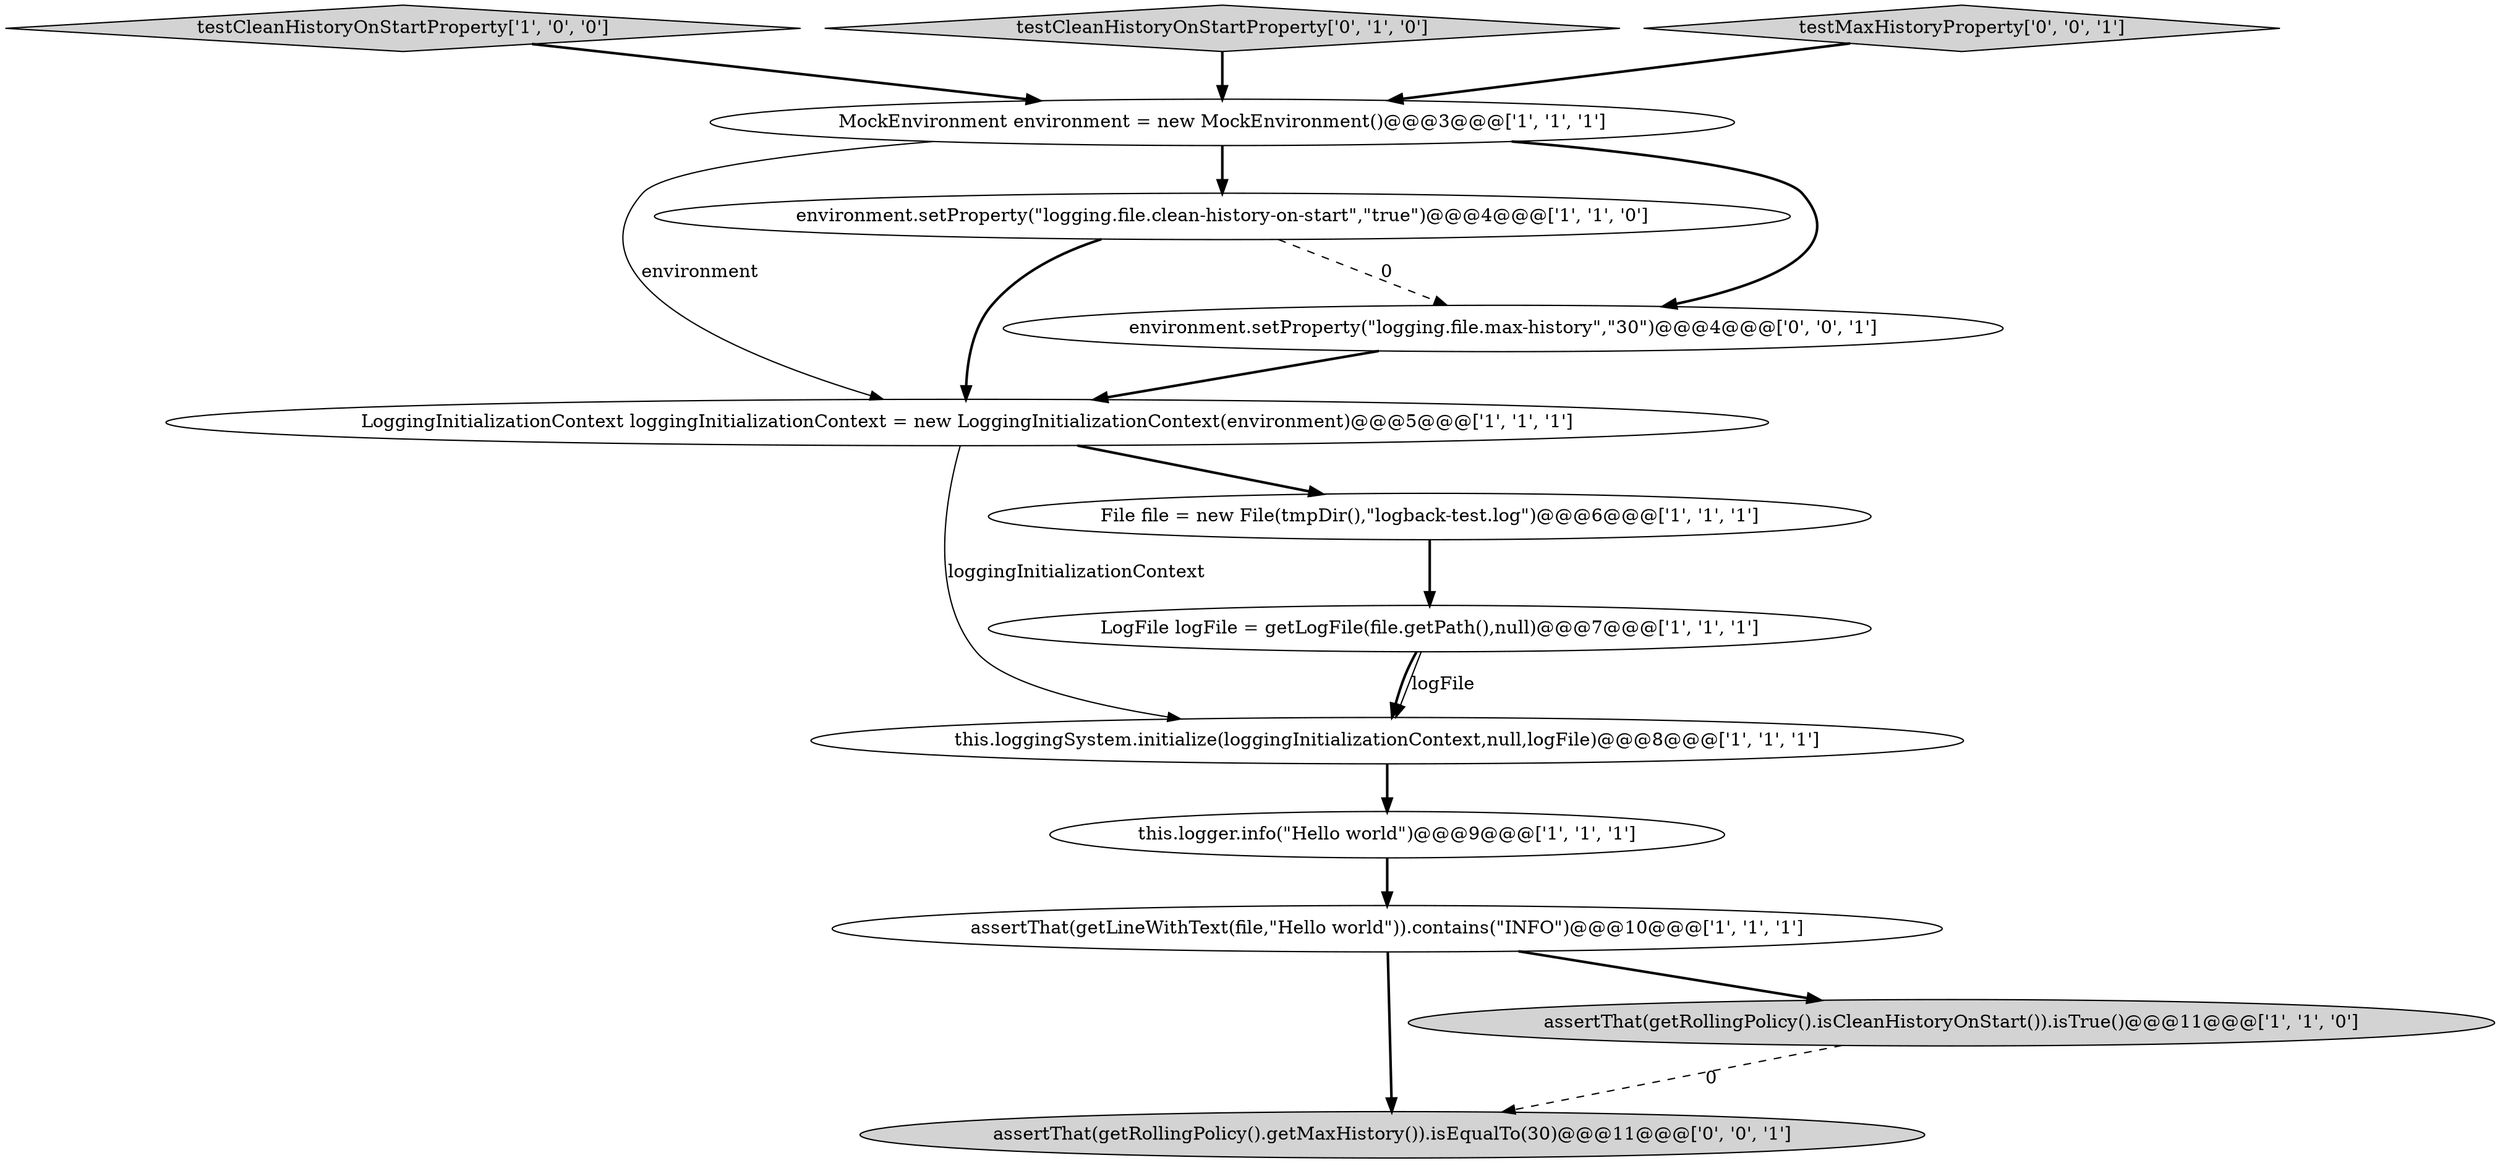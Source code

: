 digraph {
3 [style = filled, label = "this.loggingSystem.initialize(loggingInitializationContext,null,logFile)@@@8@@@['1', '1', '1']", fillcolor = white, shape = ellipse image = "AAA0AAABBB1BBB"];
7 [style = filled, label = "this.logger.info(\"Hello world\")@@@9@@@['1', '1', '1']", fillcolor = white, shape = ellipse image = "AAA0AAABBB1BBB"];
2 [style = filled, label = "MockEnvironment environment = new MockEnvironment()@@@3@@@['1', '1', '1']", fillcolor = white, shape = ellipse image = "AAA0AAABBB1BBB"];
0 [style = filled, label = "LogFile logFile = getLogFile(file.getPath(),null)@@@7@@@['1', '1', '1']", fillcolor = white, shape = ellipse image = "AAA0AAABBB1BBB"];
4 [style = filled, label = "testCleanHistoryOnStartProperty['1', '0', '0']", fillcolor = lightgray, shape = diamond image = "AAA0AAABBB1BBB"];
5 [style = filled, label = "LoggingInitializationContext loggingInitializationContext = new LoggingInitializationContext(environment)@@@5@@@['1', '1', '1']", fillcolor = white, shape = ellipse image = "AAA0AAABBB1BBB"];
6 [style = filled, label = "File file = new File(tmpDir(),\"logback-test.log\")@@@6@@@['1', '1', '1']", fillcolor = white, shape = ellipse image = "AAA0AAABBB1BBB"];
9 [style = filled, label = "environment.setProperty(\"logging.file.clean-history-on-start\",\"true\")@@@4@@@['1', '1', '0']", fillcolor = white, shape = ellipse image = "AAA0AAABBB1BBB"];
8 [style = filled, label = "assertThat(getLineWithText(file,\"Hello world\")).contains(\"INFO\")@@@10@@@['1', '1', '1']", fillcolor = white, shape = ellipse image = "AAA0AAABBB1BBB"];
10 [style = filled, label = "testCleanHistoryOnStartProperty['0', '1', '0']", fillcolor = lightgray, shape = diamond image = "AAA0AAABBB2BBB"];
11 [style = filled, label = "environment.setProperty(\"logging.file.max-history\",\"30\")@@@4@@@['0', '0', '1']", fillcolor = white, shape = ellipse image = "AAA0AAABBB3BBB"];
12 [style = filled, label = "assertThat(getRollingPolicy().getMaxHistory()).isEqualTo(30)@@@11@@@['0', '0', '1']", fillcolor = lightgray, shape = ellipse image = "AAA0AAABBB3BBB"];
13 [style = filled, label = "testMaxHistoryProperty['0', '0', '1']", fillcolor = lightgray, shape = diamond image = "AAA0AAABBB3BBB"];
1 [style = filled, label = "assertThat(getRollingPolicy().isCleanHistoryOnStart()).isTrue()@@@11@@@['1', '1', '0']", fillcolor = lightgray, shape = ellipse image = "AAA0AAABBB1BBB"];
9->5 [style = bold, label=""];
0->3 [style = bold, label=""];
8->1 [style = bold, label=""];
9->11 [style = dashed, label="0"];
1->12 [style = dashed, label="0"];
11->5 [style = bold, label=""];
10->2 [style = bold, label=""];
6->0 [style = bold, label=""];
5->3 [style = solid, label="loggingInitializationContext"];
4->2 [style = bold, label=""];
2->9 [style = bold, label=""];
5->6 [style = bold, label=""];
2->5 [style = solid, label="environment"];
3->7 [style = bold, label=""];
7->8 [style = bold, label=""];
2->11 [style = bold, label=""];
8->12 [style = bold, label=""];
0->3 [style = solid, label="logFile"];
13->2 [style = bold, label=""];
}
